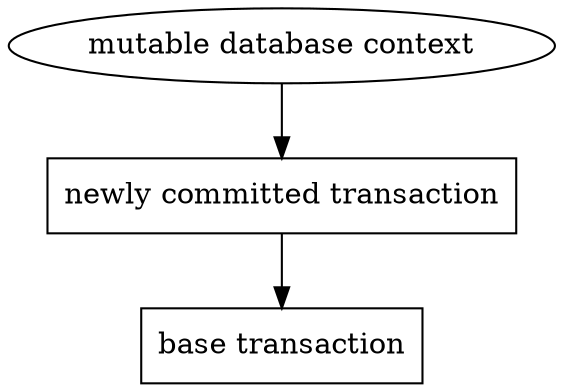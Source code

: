 digraph G {
 base[label="base transaction",shape=rectangle];
 discon[label="mutable database context"];
 fresh[label="newly committed transaction",shape=rectangle];
 fresh -> base;
 discon -> fresh;
}